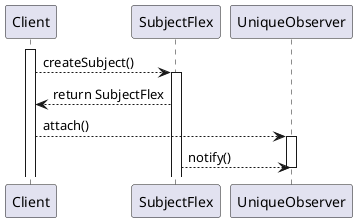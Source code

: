@startuml observer-ts

activate Client
Client --> SubjectFlex: createSubject()
activate SubjectFlex
Client <-- SubjectFlex: return SubjectFlex
Client-->UniqueObserver: attach()
activate UniqueObserver
SubjectFlex-->UniqueObserver: notify()
deactivate UniqueObserver

@enduml
